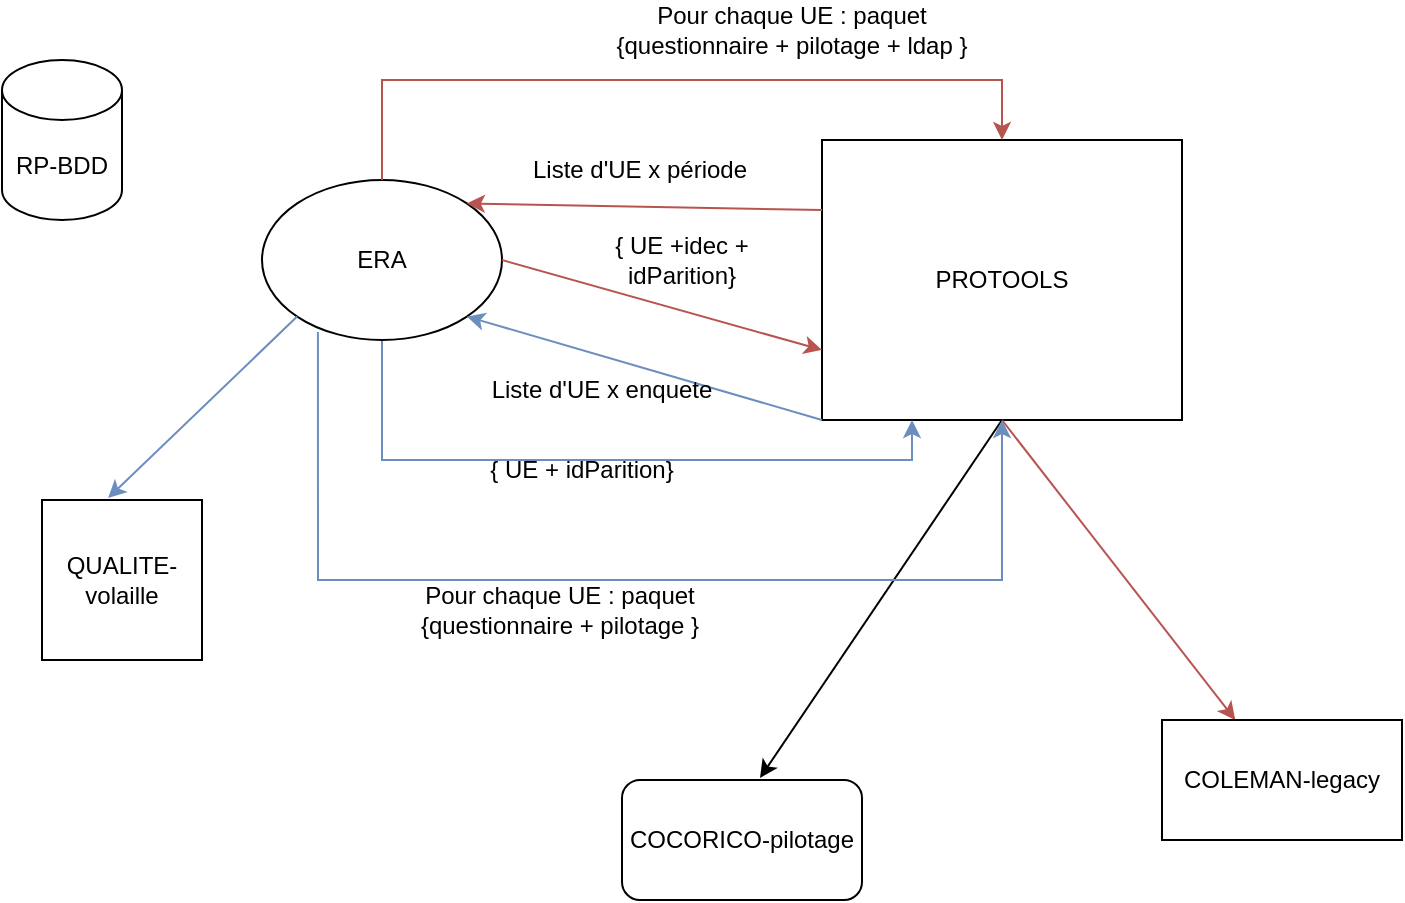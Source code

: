 <mxfile version="20.6.0" type="github"><diagram id="wX3Uqm3ljO3l1477_I6U" name="Page-1"><mxGraphModel dx="868" dy="1651" grid="1" gridSize="10" guides="1" tooltips="1" connect="1" arrows="1" fold="1" page="1" pageScale="1" pageWidth="827" pageHeight="1169" math="0" shadow="0"><root><mxCell id="0"/><mxCell id="1" parent="0"/><mxCell id="MJi3eIecBvaMh_9dRFTP-1" value="PROTOOLS" style="rounded=0;whiteSpace=wrap;html=1;" parent="1" vertex="1"><mxGeometry x="450" y="60" width="180" height="140" as="geometry"/></mxCell><mxCell id="MJi3eIecBvaMh_9dRFTP-19" style="edgeStyle=orthogonalEdgeStyle;rounded=0;orthogonalLoop=1;jettySize=auto;html=1;exitX=0.5;exitY=1;exitDx=0;exitDy=0;entryX=0.25;entryY=1;entryDx=0;entryDy=0;fillColor=#dae8fc;strokeColor=#6c8ebf;" parent="1" source="MJi3eIecBvaMh_9dRFTP-2" target="MJi3eIecBvaMh_9dRFTP-1" edge="1"><mxGeometry relative="1" as="geometry"/></mxCell><mxCell id="MJi3eIecBvaMh_9dRFTP-2" value="ERA" style="ellipse;whiteSpace=wrap;html=1;" parent="1" vertex="1"><mxGeometry x="170" y="80" width="120" height="80" as="geometry"/></mxCell><mxCell id="MJi3eIecBvaMh_9dRFTP-3" value="COCORICO-pilotage" style="rounded=1;whiteSpace=wrap;html=1;" parent="1" vertex="1"><mxGeometry x="350" y="380" width="120" height="60" as="geometry"/></mxCell><mxCell id="MJi3eIecBvaMh_9dRFTP-4" value="RP-BDD" style="shape=cylinder3;whiteSpace=wrap;html=1;boundedLbl=1;backgroundOutline=1;size=15;" parent="1" vertex="1"><mxGeometry x="40" y="20" width="60" height="80" as="geometry"/></mxCell><mxCell id="MJi3eIecBvaMh_9dRFTP-5" value="QUALITE-volaille" style="whiteSpace=wrap;html=1;aspect=fixed;" parent="1" vertex="1"><mxGeometry x="60" y="240" width="80" height="80" as="geometry"/></mxCell><mxCell id="MJi3eIecBvaMh_9dRFTP-7" value="" style="endArrow=classic;html=1;rounded=0;exitX=1;exitY=0.5;exitDx=0;exitDy=0;entryX=0;entryY=0.75;entryDx=0;entryDy=0;fillColor=#f8cecc;strokeColor=#b85450;" parent="1" source="MJi3eIecBvaMh_9dRFTP-2" target="MJi3eIecBvaMh_9dRFTP-1" edge="1"><mxGeometry width="50" height="50" relative="1" as="geometry"><mxPoint x="390" y="430" as="sourcePoint"/><mxPoint x="440" y="380" as="targetPoint"/></mxGeometry></mxCell><mxCell id="MJi3eIecBvaMh_9dRFTP-8" value="" style="endArrow=classic;html=1;rounded=0;exitX=0.5;exitY=1;exitDx=0;exitDy=0;fillColor=#f8cecc;strokeColor=#b85450;" parent="1" source="MJi3eIecBvaMh_9dRFTP-1" target="MJi3eIecBvaMh_9dRFTP-9" edge="1"><mxGeometry width="50" height="50" relative="1" as="geometry"><mxPoint x="390" y="430" as="sourcePoint"/><mxPoint x="680" y="380" as="targetPoint"/></mxGeometry></mxCell><mxCell id="MJi3eIecBvaMh_9dRFTP-9" value="COLEMAN-legacy" style="rounded=0;whiteSpace=wrap;html=1;" parent="1" vertex="1"><mxGeometry x="620" y="350" width="120" height="60" as="geometry"/></mxCell><mxCell id="MJi3eIecBvaMh_9dRFTP-10" value="" style="endArrow=classic;html=1;rounded=0;exitX=0;exitY=1;exitDx=0;exitDy=0;entryX=0.413;entryY=-0.012;entryDx=0;entryDy=0;entryPerimeter=0;fillColor=#dae8fc;strokeColor=#6c8ebf;" parent="1" source="MJi3eIecBvaMh_9dRFTP-2" target="MJi3eIecBvaMh_9dRFTP-5" edge="1"><mxGeometry width="50" height="50" relative="1" as="geometry"><mxPoint x="390" y="430" as="sourcePoint"/><mxPoint x="440" y="380" as="targetPoint"/></mxGeometry></mxCell><mxCell id="MJi3eIecBvaMh_9dRFTP-12" value="" style="endArrow=classic;html=1;rounded=0;entryX=1;entryY=0;entryDx=0;entryDy=0;exitX=0;exitY=0.25;exitDx=0;exitDy=0;fillColor=#f8cecc;strokeColor=#b85450;" parent="1" source="MJi3eIecBvaMh_9dRFTP-1" target="MJi3eIecBvaMh_9dRFTP-2" edge="1"><mxGeometry width="50" height="50" relative="1" as="geometry"><mxPoint x="390" y="430" as="sourcePoint"/><mxPoint x="440" y="380" as="targetPoint"/></mxGeometry></mxCell><mxCell id="MJi3eIecBvaMh_9dRFTP-14" value="Liste d'UE x période" style="text;html=1;strokeColor=none;fillColor=none;align=center;verticalAlign=middle;whiteSpace=wrap;rounded=0;" parent="1" vertex="1"><mxGeometry x="304" y="60" width="110" height="30" as="geometry"/></mxCell><mxCell id="MJi3eIecBvaMh_9dRFTP-16" value="{ UE +idec + idParition}" style="text;html=1;strokeColor=none;fillColor=none;align=center;verticalAlign=middle;whiteSpace=wrap;rounded=0;" parent="1" vertex="1"><mxGeometry x="320" y="105" width="120" height="30" as="geometry"/></mxCell><mxCell id="MJi3eIecBvaMh_9dRFTP-17" value="" style="endArrow=classic;html=1;rounded=0;exitX=0;exitY=1;exitDx=0;exitDy=0;entryX=1;entryY=1;entryDx=0;entryDy=0;fillColor=#dae8fc;strokeColor=#6c8ebf;" parent="1" source="MJi3eIecBvaMh_9dRFTP-1" target="MJi3eIecBvaMh_9dRFTP-2" edge="1"><mxGeometry width="50" height="50" relative="1" as="geometry"><mxPoint x="390" y="400" as="sourcePoint"/><mxPoint x="440" y="350" as="targetPoint"/></mxGeometry></mxCell><mxCell id="MJi3eIecBvaMh_9dRFTP-18" value="Liste d'UE x enquete" style="text;html=1;strokeColor=none;fillColor=none;align=center;verticalAlign=middle;whiteSpace=wrap;rounded=0;" parent="1" vertex="1"><mxGeometry x="270" y="170" width="140" height="30" as="geometry"/></mxCell><mxCell id="MJi3eIecBvaMh_9dRFTP-20" value="{ UE + idParition}" style="text;html=1;strokeColor=none;fillColor=none;align=center;verticalAlign=middle;whiteSpace=wrap;rounded=0;" parent="1" vertex="1"><mxGeometry x="270" y="210" width="120" height="30" as="geometry"/></mxCell><mxCell id="MJi3eIecBvaMh_9dRFTP-22" value="" style="endArrow=classic;html=1;rounded=0;exitX=0.5;exitY=1;exitDx=0;exitDy=0;entryX=0.575;entryY=-0.017;entryDx=0;entryDy=0;entryPerimeter=0;" parent="1" source="MJi3eIecBvaMh_9dRFTP-1" target="MJi3eIecBvaMh_9dRFTP-3" edge="1"><mxGeometry width="50" height="50" relative="1" as="geometry"><mxPoint x="390" y="400" as="sourcePoint"/><mxPoint x="440" y="350" as="targetPoint"/></mxGeometry></mxCell><mxCell id="MJi3eIecBvaMh_9dRFTP-24" value="" style="endArrow=classic;html=1;rounded=0;edgeStyle=orthogonalEdgeStyle;exitX=0.233;exitY=0.95;exitDx=0;exitDy=0;exitPerimeter=0;entryX=0.5;entryY=1;entryDx=0;entryDy=0;fillColor=#dae8fc;strokeColor=#6c8ebf;" parent="1" source="MJi3eIecBvaMh_9dRFTP-2" target="MJi3eIecBvaMh_9dRFTP-1" edge="1"><mxGeometry width="50" height="50" relative="1" as="geometry"><mxPoint x="390" y="280" as="sourcePoint"/><mxPoint x="440" y="230" as="targetPoint"/><Array as="points"><mxPoint x="198" y="280"/><mxPoint x="540" y="280"/></Array></mxGeometry></mxCell><mxCell id="MJi3eIecBvaMh_9dRFTP-26" value="" style="endArrow=classic;html=1;rounded=0;exitX=0.5;exitY=0;exitDx=0;exitDy=0;entryX=0.5;entryY=0;entryDx=0;entryDy=0;edgeStyle=orthogonalEdgeStyle;fillColor=#f8cecc;strokeColor=#b85450;" parent="1" source="MJi3eIecBvaMh_9dRFTP-2" target="MJi3eIecBvaMh_9dRFTP-1" edge="1"><mxGeometry width="50" height="50" relative="1" as="geometry"><mxPoint x="390" y="280" as="sourcePoint"/><mxPoint x="440" y="230" as="targetPoint"/><Array as="points"><mxPoint x="230" y="30"/><mxPoint x="540" y="30"/></Array></mxGeometry></mxCell><mxCell id="MJi3eIecBvaMh_9dRFTP-27" value="Pour chaque UE : paquet {questionnaire + pilotage + ldap }" style="text;html=1;strokeColor=none;fillColor=none;align=center;verticalAlign=middle;whiteSpace=wrap;rounded=0;" parent="1" vertex="1"><mxGeometry x="340" y="-10" width="190" height="30" as="geometry"/></mxCell><mxCell id="MJi3eIecBvaMh_9dRFTP-28" value="Pour chaque UE : paquet {questionnaire + pilotage }" style="text;html=1;strokeColor=none;fillColor=none;align=center;verticalAlign=middle;whiteSpace=wrap;rounded=0;" parent="1" vertex="1"><mxGeometry x="224" y="280" width="190" height="30" as="geometry"/></mxCell></root></mxGraphModel></diagram></mxfile>